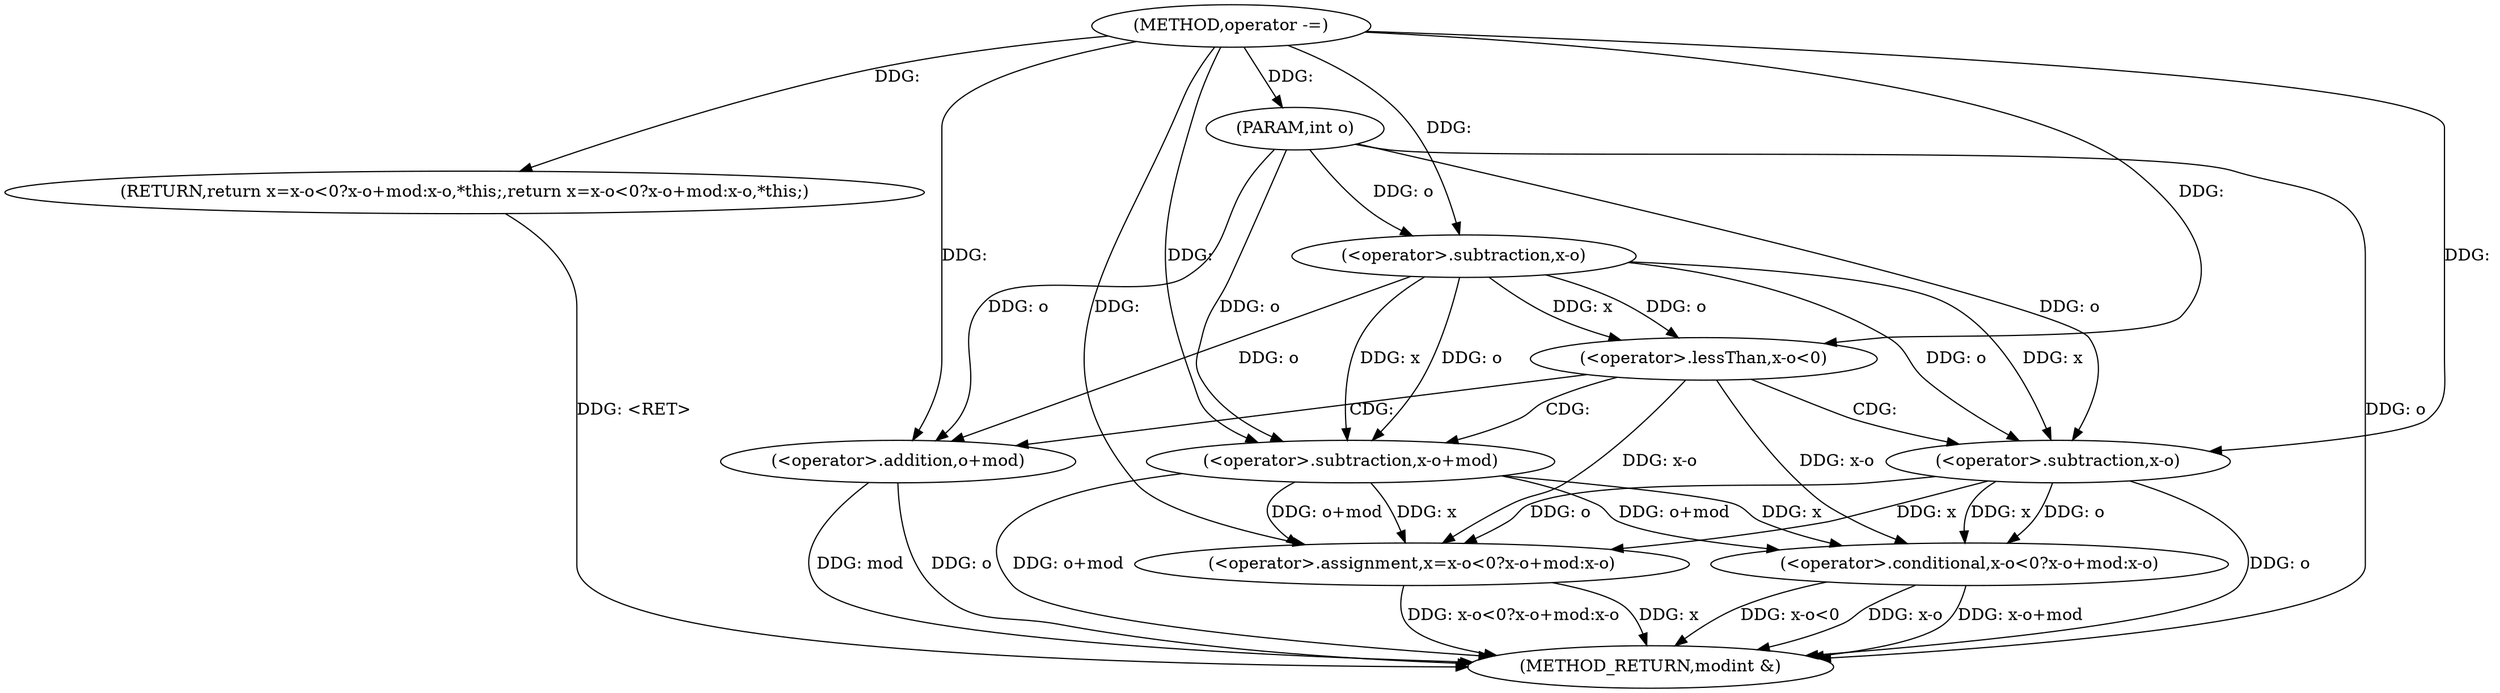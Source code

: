 digraph "operator -=" {  
"1000362" [label = "(METHOD,operator -=)" ]
"1000385" [label = "(METHOD_RETURN,modint &)" ]
"1000363" [label = "(PARAM,int o)" ]
"1000365" [label = "(RETURN,return x=x-o<0?x-o+mod:x-o,*this;,return x=x-o<0?x-o+mod:x-o,*this;)" ]
"1000367" [label = "(<operator>.assignment,x=x-o<0?x-o+mod:x-o)" ]
"1000369" [label = "(<operator>.conditional,x-o<0?x-o+mod:x-o)" ]
"1000370" [label = "(<operator>.lessThan,x-o<0)" ]
"1000375" [label = "(<operator>.subtraction,x-o+mod)" ]
"1000380" [label = "(<operator>.subtraction,x-o)" ]
"1000371" [label = "(<operator>.subtraction,x-o)" ]
"1000377" [label = "(<operator>.addition,o+mod)" ]
  "1000363" -> "1000385"  [ label = "DDG: o"] 
  "1000367" -> "1000385"  [ label = "DDG: x"] 
  "1000369" -> "1000385"  [ label = "DDG: x-o<0"] 
  "1000380" -> "1000385"  [ label = "DDG: o"] 
  "1000369" -> "1000385"  [ label = "DDG: x-o"] 
  "1000377" -> "1000385"  [ label = "DDG: o"] 
  "1000375" -> "1000385"  [ label = "DDG: o+mod"] 
  "1000369" -> "1000385"  [ label = "DDG: x-o+mod"] 
  "1000367" -> "1000385"  [ label = "DDG: x-o<0?x-o+mod:x-o"] 
  "1000365" -> "1000385"  [ label = "DDG: <RET>"] 
  "1000377" -> "1000385"  [ label = "DDG: mod"] 
  "1000362" -> "1000363"  [ label = "DDG: "] 
  "1000362" -> "1000365"  [ label = "DDG: "] 
  "1000370" -> "1000367"  [ label = "DDG: x-o"] 
  "1000380" -> "1000367"  [ label = "DDG: x"] 
  "1000380" -> "1000367"  [ label = "DDG: o"] 
  "1000375" -> "1000367"  [ label = "DDG: x"] 
  "1000375" -> "1000367"  [ label = "DDG: o+mod"] 
  "1000362" -> "1000367"  [ label = "DDG: "] 
  "1000375" -> "1000369"  [ label = "DDG: x"] 
  "1000375" -> "1000369"  [ label = "DDG: o+mod"] 
  "1000370" -> "1000369"  [ label = "DDG: x-o"] 
  "1000380" -> "1000369"  [ label = "DDG: x"] 
  "1000380" -> "1000369"  [ label = "DDG: o"] 
  "1000371" -> "1000370"  [ label = "DDG: x"] 
  "1000371" -> "1000370"  [ label = "DDG: o"] 
  "1000362" -> "1000370"  [ label = "DDG: "] 
  "1000371" -> "1000375"  [ label = "DDG: x"] 
  "1000362" -> "1000375"  [ label = "DDG: "] 
  "1000371" -> "1000375"  [ label = "DDG: o"] 
  "1000363" -> "1000375"  [ label = "DDG: o"] 
  "1000371" -> "1000380"  [ label = "DDG: x"] 
  "1000362" -> "1000380"  [ label = "DDG: "] 
  "1000371" -> "1000380"  [ label = "DDG: o"] 
  "1000363" -> "1000380"  [ label = "DDG: o"] 
  "1000362" -> "1000371"  [ label = "DDG: "] 
  "1000363" -> "1000371"  [ label = "DDG: o"] 
  "1000371" -> "1000377"  [ label = "DDG: o"] 
  "1000363" -> "1000377"  [ label = "DDG: o"] 
  "1000362" -> "1000377"  [ label = "DDG: "] 
  "1000370" -> "1000377"  [ label = "CDG: "] 
  "1000370" -> "1000380"  [ label = "CDG: "] 
  "1000370" -> "1000375"  [ label = "CDG: "] 
}
